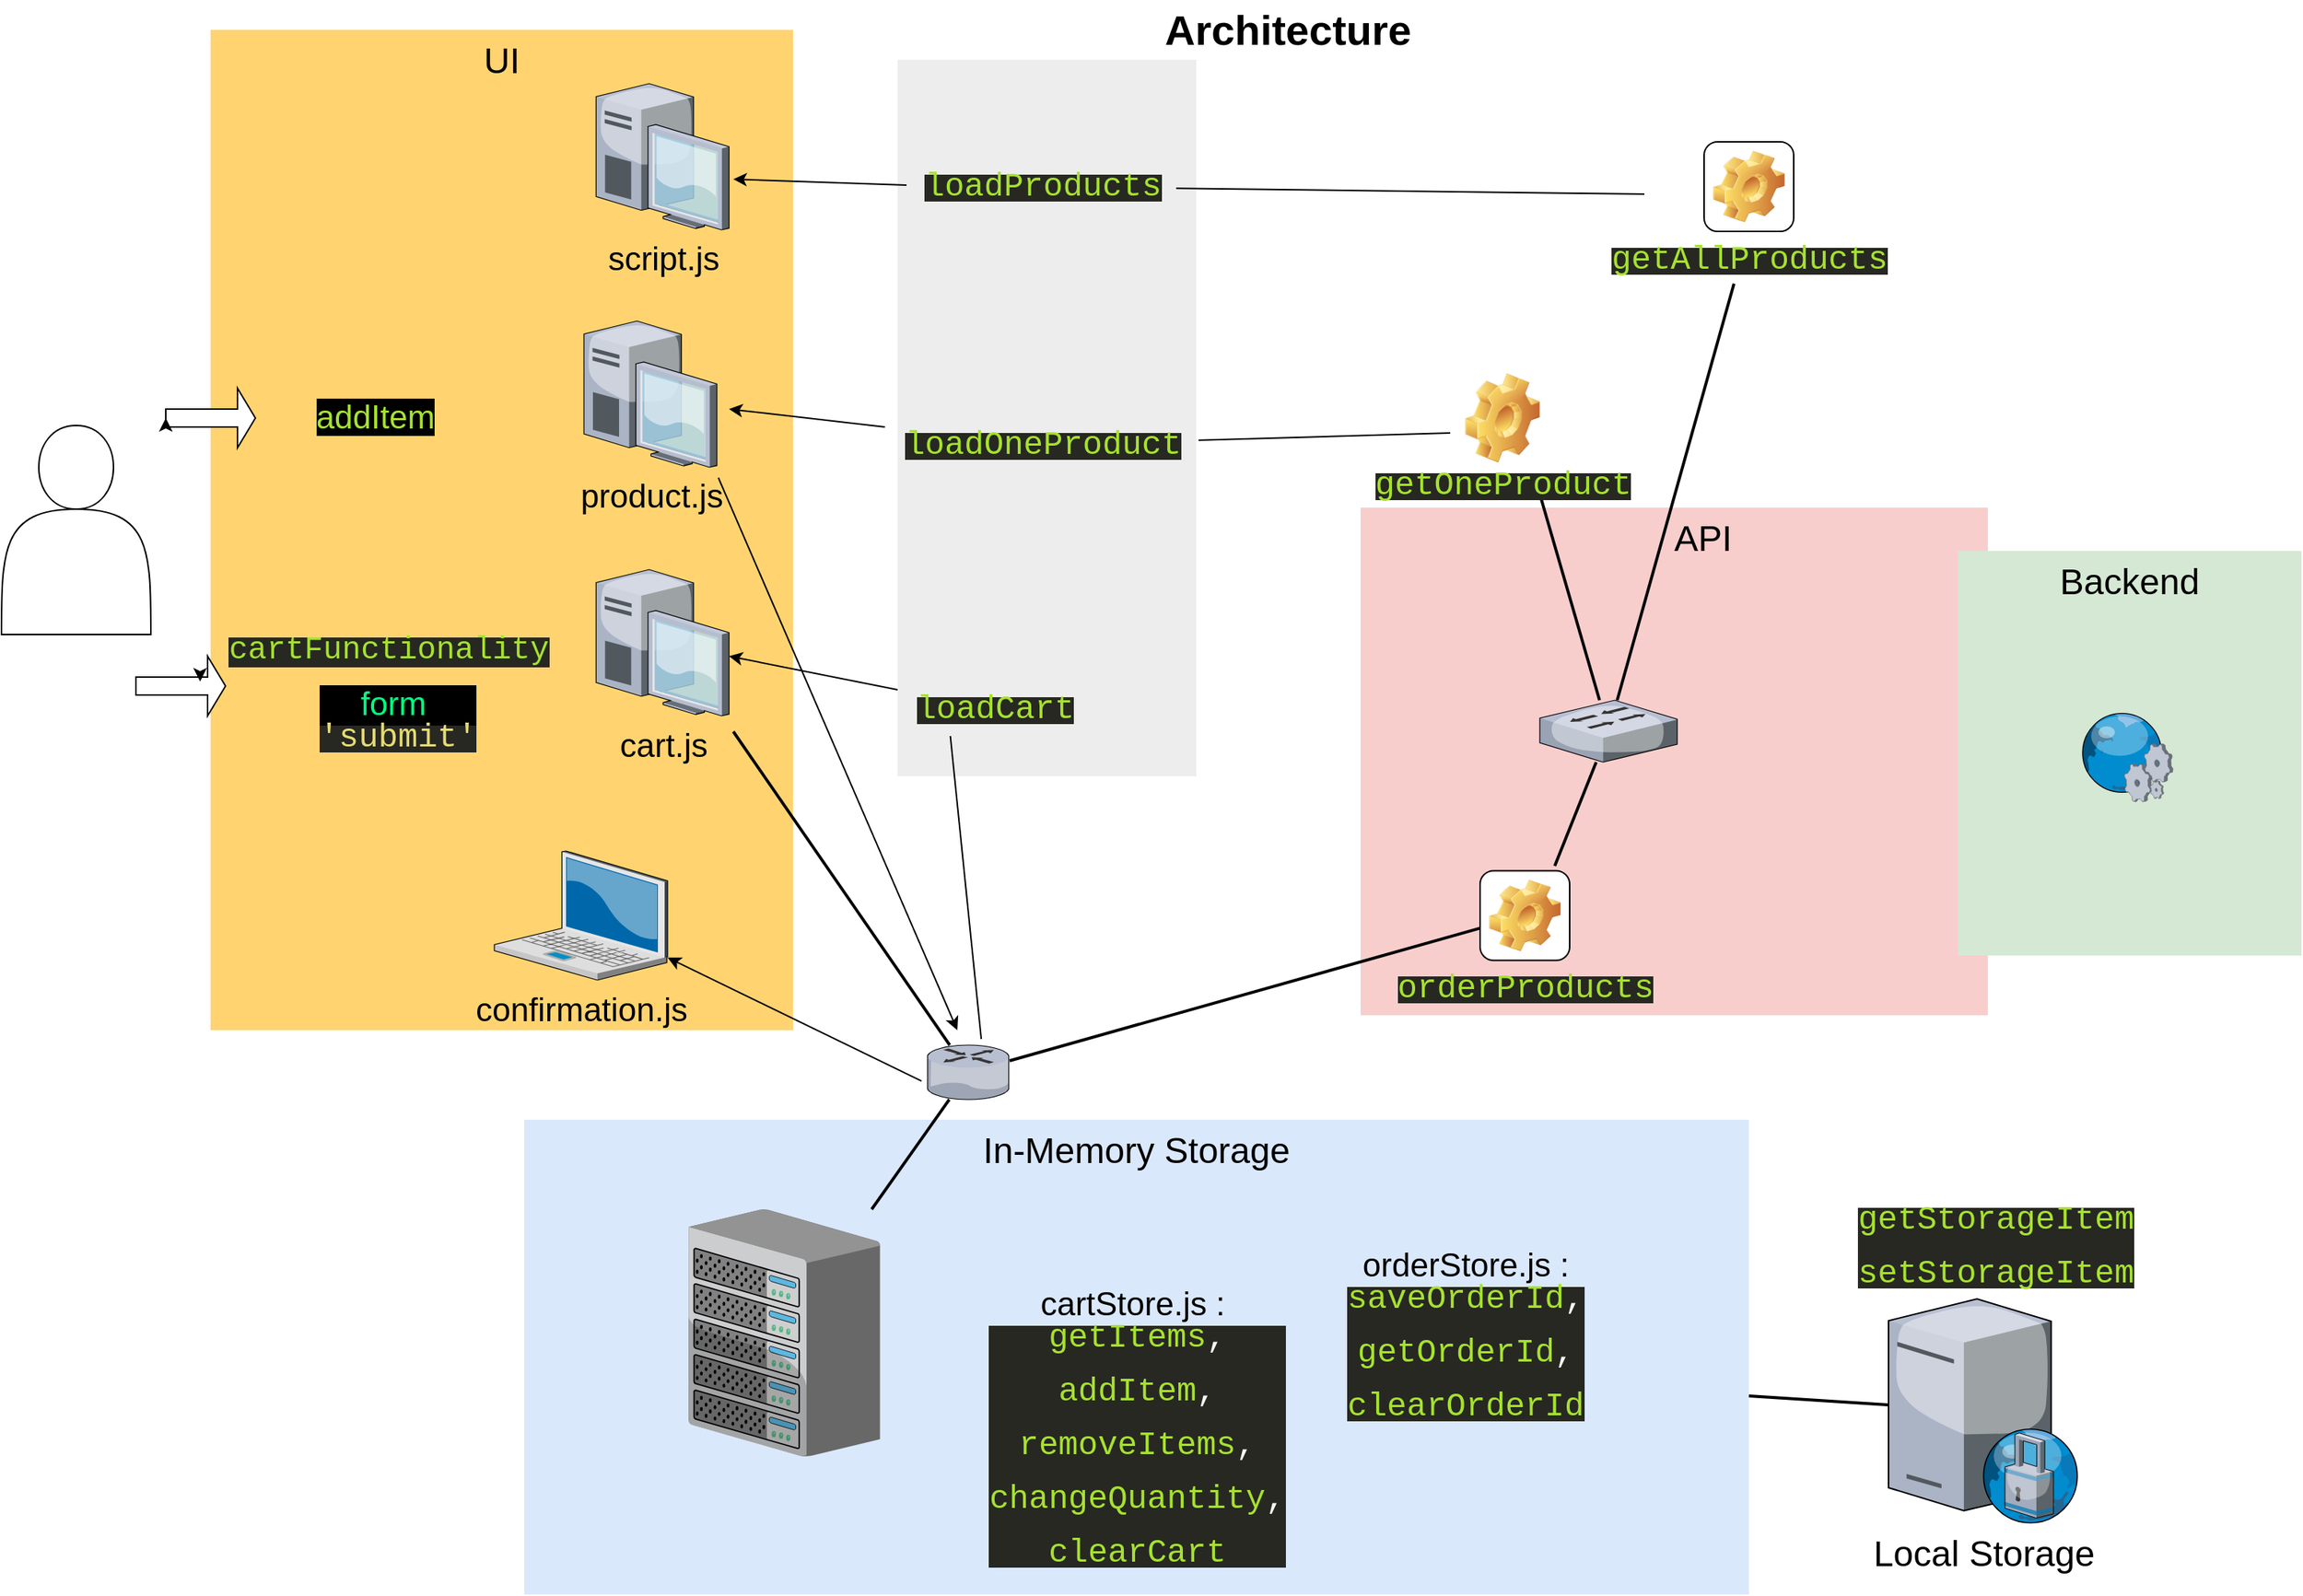 <mxfile version="20.0.4" type="github">
  <diagram name="Page-1" id="e3a06f82-3646-2815-327d-82caf3d4e204">
    <mxGraphModel dx="1906" dy="1137" grid="1" gridSize="10" guides="1" tooltips="1" connect="1" arrows="1" fold="1" page="1" pageScale="1.5" pageWidth="1169" pageHeight="826" background="none" math="0" shadow="0">
      <root>
        <mxCell id="0" style=";html=1;" />
        <mxCell id="1" style=";html=1;" parent="0" />
        <mxCell id="6a7d8f32e03d9370-61" value="&lt;div style=&quot;font-size: 24px;&quot; align=&quot;center&quot;&gt;&lt;font style=&quot;font-size: 24px;&quot;&gt;&amp;nbsp;&amp;nbsp;&amp;nbsp;&amp;nbsp;&amp;nbsp; API&lt;/font&gt;&lt;/div&gt;" style="whiteSpace=wrap;html=1;fillColor=#f8cecc;fontSize=14;strokeColor=none;verticalAlign=top;align=center;" parent="1" vertex="1">
          <mxGeometry x="1000" y="440" width="420" height="340" as="geometry" />
        </mxCell>
        <mxCell id="6a7d8f32e03d9370-60" value="&lt;font style=&quot;font-size: 24px;&quot;&gt;Backend&lt;/font&gt;" style="whiteSpace=wrap;html=1;fillColor=#d5e8d4;fontSize=14;strokeColor=none;verticalAlign=top;" parent="1" vertex="1">
          <mxGeometry x="1400" y="469" width="230" height="271" as="geometry" />
        </mxCell>
        <mxCell id="6a7d8f32e03d9370-59" value="" style="whiteSpace=wrap;html=1;fillColor=#EDEDED;fontSize=14;strokeColor=none;verticalAlign=top;" parent="1" vertex="1">
          <mxGeometry x="690" y="140" width="200" height="480" as="geometry" />
        </mxCell>
        <mxCell id="6a7d8f32e03d9370-58" value="&lt;font style=&quot;font-size: 24px;&quot;&gt;In-Memory Storage&lt;/font&gt;" style="whiteSpace=wrap;html=1;fillColor=#dae8fc;fontSize=14;strokeColor=none;verticalAlign=top;" parent="1" vertex="1">
          <mxGeometry x="440" y="850" width="820" height="318" as="geometry" />
        </mxCell>
        <mxCell id="6a7d8f32e03d9370-57" value="&lt;font style=&quot;font-size: 24px;&quot;&gt;UI&lt;/font&gt;" style="whiteSpace=wrap;html=1;fillColor=#FFD470;gradientColor=none;fontSize=14;strokeColor=none;verticalAlign=top;" parent="1" vertex="1">
          <mxGeometry x="230" y="120" width="390" height="670" as="geometry" />
        </mxCell>
        <mxCell id="6a7d8f32e03d9370-2" value="&lt;div style=&quot;font-size: 22px;&quot;&gt;&lt;font style=&quot;font-size: 22px;&quot;&gt;confirmation.js&lt;/font&gt;&lt;/div&gt;&lt;div style=&quot;font-size: 22px;&quot;&gt;&lt;font style=&quot;font-size: 22px;&quot;&gt;&lt;br&gt;&lt;/font&gt;&lt;/div&gt;" style="verticalLabelPosition=bottom;aspect=fixed;html=1;verticalAlign=top;strokeColor=none;shape=mxgraph.citrix.laptop_2;fillColor=#66B2FF;gradientColor=#0066CC;fontSize=14;" parent="1" vertex="1">
          <mxGeometry x="420.0" y="670" width="116" height="86.5" as="geometry" />
        </mxCell>
        <mxCell id="6a7d8f32e03d9370-3" value="&lt;div style=&quot;font-size: 22px;&quot;&gt;&lt;font style=&quot;font-size: 22px;&quot;&gt;cart.js&lt;/font&gt;&lt;/div&gt;&lt;div style=&quot;font-size: 22px;&quot;&gt;&lt;font style=&quot;font-size: 22px;&quot;&gt;&lt;br&gt;&lt;/font&gt;&lt;/div&gt;" style="verticalLabelPosition=bottom;aspect=fixed;html=1;verticalAlign=top;strokeColor=none;shape=mxgraph.citrix.desktop;fillColor=#66B2FF;gradientColor=#0066CC;fontSize=14;" parent="1" vertex="1">
          <mxGeometry x="488.13" y="481.5" width="89" height="98" as="geometry" />
        </mxCell>
        <mxCell id="6a7d8f32e03d9370-4" value="&lt;font style=&quot;font-size: 22px;&quot;&gt;product.js&lt;/font&gt;" style="verticalLabelPosition=bottom;aspect=fixed;html=1;verticalAlign=top;strokeColor=none;shape=mxgraph.citrix.desktop;fillColor=#66B2FF;gradientColor=#0066CC;fontSize=14;" parent="1" vertex="1">
          <mxGeometry x="480.0" y="315.0" width="89" height="98" as="geometry" />
        </mxCell>
        <mxCell id="6a7d8f32e03d9370-5" value="&lt;div style=&quot;font-size: 22px;&quot;&gt;&lt;font style=&quot;font-size: 22px;&quot;&gt;script.js&lt;/font&gt;&lt;/div&gt;&lt;div style=&quot;font-size: 22px;&quot;&gt;&lt;font style=&quot;font-size: 22px;&quot;&gt;&lt;br&gt;&lt;/font&gt;&lt;/div&gt;" style="verticalLabelPosition=bottom;aspect=fixed;html=1;verticalAlign=top;strokeColor=none;shape=mxgraph.citrix.desktop;fillColor=#66B2FF;gradientColor=#0066CC;fontSize=14;" parent="1" vertex="1">
          <mxGeometry x="488.13" y="156.0" width="89" height="98" as="geometry" />
        </mxCell>
        <mxCell id="6a7d8f32e03d9370-50" style="edgeStyle=none;rounded=0;html=1;startSize=10;endSize=10;jettySize=auto;orthogonalLoop=1;fontSize=14;endArrow=none;endFill=0;strokeWidth=2;" parent="1" source="6a7d8f32e03d9370-13" target="6a7d8f32e03d9370-16" edge="1">
          <mxGeometry relative="1" as="geometry" />
        </mxCell>
        <mxCell id="6a7d8f32e03d9370-52" style="edgeStyle=none;rounded=0;html=1;startSize=10;endSize=10;jettySize=auto;orthogonalLoop=1;fontSize=14;endArrow=none;endFill=0;strokeWidth=2;" parent="1" source="6a7d8f32e03d9370-13" target="FL383yq4-wWLopZVGl7P-5" edge="1">
          <mxGeometry relative="1" as="geometry">
            <mxPoint x="1070" y="730.381" as="targetPoint" />
          </mxGeometry>
        </mxCell>
        <mxCell id="6a7d8f32e03d9370-56" style="edgeStyle=none;rounded=0;html=1;startSize=10;endSize=10;jettySize=auto;orthogonalLoop=1;fontSize=14;endArrow=none;endFill=0;strokeWidth=2;" parent="1" source="6a7d8f32e03d9370-58" target="6a7d8f32e03d9370-25" edge="1">
          <mxGeometry relative="1" as="geometry">
            <mxPoint x="1000" y="650" as="sourcePoint" />
            <Array as="points" />
          </mxGeometry>
        </mxCell>
        <mxCell id="6a7d8f32e03d9370-13" value="" style="verticalLabelPosition=bottom;aspect=fixed;html=1;verticalAlign=top;strokeColor=none;shape=mxgraph.citrix.router;fillColor=#66B2FF;gradientColor=#0066CC;fontSize=14;" parent="1" vertex="1">
          <mxGeometry x="710" y="800" width="55" height="36.5" as="geometry" />
        </mxCell>
        <mxCell id="6a7d8f32e03d9370-16" value="" style="verticalLabelPosition=bottom;aspect=fixed;html=1;verticalAlign=top;strokeColor=none;shape=mxgraph.citrix.chassis;fillColor=#66B2FF;gradientColor=#0066CC;fontSize=14;" parent="1" vertex="1">
          <mxGeometry x="550" y="910" width="128.25" height="165.56" as="geometry" />
        </mxCell>
        <mxCell id="6a7d8f32e03d9370-46" style="edgeStyle=none;rounded=0;html=1;startSize=10;endSize=10;jettySize=auto;orthogonalLoop=1;fontSize=14;endArrow=none;endFill=0;strokeWidth=2;" parent="1" target="6a7d8f32e03d9370-13" edge="1">
          <mxGeometry relative="1" as="geometry">
            <mxPoint x="580" y="590" as="sourcePoint" />
          </mxGeometry>
        </mxCell>
        <mxCell id="6a7d8f32e03d9370-25" value="&lt;font style=&quot;font-size: 24px;&quot;&gt;Local Storage&lt;/font&gt;" style="verticalLabelPosition=bottom;aspect=fixed;html=1;verticalAlign=top;strokeColor=none;shape=mxgraph.citrix.proxy_server;fillColor=#66B2FF;gradientColor=#0066CC;fontSize=14;" parent="1" vertex="1">
          <mxGeometry x="1353.5" y="970" width="127.5" height="150" as="geometry" />
        </mxCell>
        <mxCell id="6a7d8f32e03d9370-53" style="edgeStyle=none;rounded=0;html=1;startSize=10;endSize=10;jettySize=auto;orthogonalLoop=1;fontSize=14;endArrow=none;endFill=0;strokeWidth=2;" parent="1" source="6a7d8f32e03d9370-26" edge="1">
          <mxGeometry relative="1" as="geometry">
            <mxPoint x="1130" y="680" as="targetPoint" />
          </mxGeometry>
        </mxCell>
        <mxCell id="6a7d8f32e03d9370-54" style="edgeStyle=none;rounded=0;html=1;startSize=10;endSize=10;jettySize=auto;orthogonalLoop=1;fontSize=14;endArrow=none;endFill=0;strokeWidth=2;" parent="1" source="6a7d8f32e03d9370-26" edge="1">
          <mxGeometry relative="1" as="geometry">
            <mxPoint x="1120" y="431" as="targetPoint" />
          </mxGeometry>
        </mxCell>
        <mxCell id="6a7d8f32e03d9370-55" style="edgeStyle=none;rounded=0;html=1;startSize=10;endSize=10;jettySize=auto;orthogonalLoop=1;fontSize=14;endArrow=none;endFill=0;strokeWidth=2;" parent="1" source="6a7d8f32e03d9370-26" edge="1">
          <mxGeometry relative="1" as="geometry">
            <mxPoint x="1250" y="290" as="targetPoint" />
          </mxGeometry>
        </mxCell>
        <mxCell id="6a7d8f32e03d9370-26" value="" style="verticalLabelPosition=bottom;aspect=fixed;html=1;verticalAlign=top;strokeColor=none;shape=mxgraph.citrix.switch;fillColor=#66B2FF;gradientColor=#0066CC;fontSize=14;" parent="1" vertex="1">
          <mxGeometry x="1120" y="569" width="92" height="41.5" as="geometry" />
        </mxCell>
        <mxCell id="6a7d8f32e03d9370-30" value="" style="verticalLabelPosition=bottom;aspect=fixed;html=1;verticalAlign=top;strokeColor=none;shape=mxgraph.citrix.web_service;fillColor=#66B2FF;gradientColor=#0066CC;fontSize=14;" parent="1" vertex="1">
          <mxGeometry x="1481" y="577" width="63" height="60" as="geometry" />
        </mxCell>
        <mxCell id="6a7d8f32e03d9370-62" value="&lt;font style=&quot;font-size: 28px;&quot;&gt;Architecture&lt;/font&gt;" style="text;strokeColor=none;fillColor=none;html=1;fontSize=24;fontStyle=1;verticalAlign=middle;align=center;" parent="1" vertex="1">
          <mxGeometry x="520" y="100" width="861" height="40" as="geometry" />
        </mxCell>
        <mxCell id="6Yvv3iXmR4id-OeGxSdJ-9" style="edgeStyle=orthogonalEdgeStyle;rounded=0;orthogonalLoop=1;jettySize=auto;html=1;exitX=0.5;exitY=1;exitDx=0;exitDy=0;" parent="1" source="6a7d8f32e03d9370-59" target="6a7d8f32e03d9370-59" edge="1">
          <mxGeometry relative="1" as="geometry" />
        </mxCell>
        <mxCell id="6Yvv3iXmR4id-OeGxSdJ-14" value="&lt;font style=&quot;font-size: 22px;&quot;&gt;cartStore.js :&amp;nbsp; &lt;/font&gt;&lt;div style=&quot;color: rgb(248, 248, 242); background-color: rgb(39, 40, 34); font-family: Menlo, Monaco, &amp;quot;Courier New&amp;quot;, monospace; font-weight: normal; line-height: 18px;&quot;&gt;&lt;div&gt;&lt;font style=&quot;font-size: 22px;&quot;&gt;&lt;span style=&quot;color: #a6e22e;&quot;&gt;getItems&lt;/span&gt;&lt;span style=&quot;color: #f8f8f2;&quot;&gt;,&lt;br&gt;&lt;br&gt;&lt;/span&gt;&lt;/font&gt;&lt;/div&gt;&lt;div&gt;&lt;font style=&quot;font-size: 22px;&quot;&gt;&lt;span style=&quot;color: #f8f8f2;&quot;&gt;  &lt;/span&gt;&lt;span style=&quot;color: #a6e22e;&quot;&gt;addItem&lt;/span&gt;&lt;span style=&quot;color: #f8f8f2;&quot;&gt;,&lt;br&gt;&lt;br&gt;&lt;/span&gt;&lt;/font&gt;&lt;/div&gt;&lt;div&gt;&lt;font style=&quot;font-size: 22px;&quot;&gt;&lt;span style=&quot;color: #f8f8f2;&quot;&gt;  &lt;/span&gt;&lt;span style=&quot;color: #a6e22e;&quot;&gt;removeItems&lt;/span&gt;&lt;span style=&quot;color: #f8f8f2;&quot;&gt;,&lt;br&gt;&lt;br&gt;&lt;/span&gt;&lt;/font&gt;&lt;/div&gt;&lt;div&gt;&lt;font style=&quot;font-size: 22px;&quot;&gt;&lt;span style=&quot;color: #f8f8f2;&quot;&gt;  &lt;/span&gt;&lt;span style=&quot;color: #a6e22e;&quot;&gt;changeQuantity&lt;/span&gt;&lt;span style=&quot;color: #f8f8f2;&quot;&gt;,&lt;br&gt;&lt;br&gt;&lt;/span&gt;&lt;/font&gt;&lt;/div&gt;&lt;div&gt;&lt;font style=&quot;font-size: 22px;&quot;&gt;&lt;span style=&quot;color: #f8f8f2;&quot;&gt;  &lt;/span&gt;&lt;span style=&quot;color: rgb(166, 226, 46);&quot;&gt;clearCart&lt;/span&gt;&lt;/font&gt;&lt;/div&gt;&lt;/div&gt;" style="text;html=1;resizable=0;autosize=1;align=center;verticalAlign=middle;points=[];fillColor=none;strokeColor=none;rounded=0;fontSize=22;" parent="1" vertex="1">
          <mxGeometry x="740" y="955" width="220" height="200" as="geometry" />
        </mxCell>
        <mxCell id="6Yvv3iXmR4id-OeGxSdJ-15" value="&lt;font style=&quot;font-size: 22px;&quot;&gt;orderStore.js :&lt;br&gt;&lt;/font&gt;&lt;div style=&quot;color: rgb(248, 248, 242); background-color: rgb(39, 40, 34); font-family: Menlo, Monaco, &amp;quot;Courier New&amp;quot;, monospace; font-weight: normal; line-height: 18px;&quot;&gt;&lt;div&gt;&lt;font style=&quot;font-size: 22px;&quot;&gt;&lt;span style=&quot;color: #a6e22e;&quot;&gt;saveOrderId&lt;/span&gt;&lt;span style=&quot;color: #f8f8f2;&quot;&gt;,&lt;br&gt;&lt;br&gt;&lt;/span&gt;&lt;/font&gt;&lt;/div&gt;&lt;div&gt;&lt;font style=&quot;font-size: 22px;&quot;&gt;&lt;span style=&quot;color: #f8f8f2;&quot;&gt;  &lt;/span&gt;&lt;span style=&quot;color: #a6e22e;&quot;&gt;getOrderId&lt;/span&gt;&lt;span style=&quot;color: #f8f8f2;&quot;&gt;,&lt;br&gt;&lt;br&gt;&lt;/span&gt;&lt;/font&gt;&lt;/div&gt;&lt;div&gt;&lt;font style=&quot;font-size: 22px;&quot;&gt;&lt;span style=&quot;color: #f8f8f2;&quot;&gt;  &lt;/span&gt;&lt;span style=&quot;color: #a6e22e;&quot;&gt;clearOrderId&lt;/span&gt;&lt;/font&gt;&lt;/div&gt;&lt;/div&gt;" style="text;html=1;resizable=0;autosize=1;align=center;verticalAlign=middle;points=[];fillColor=none;strokeColor=none;rounded=0;fontSize=22;" parent="1" vertex="1">
          <mxGeometry x="980" y="927.78" width="180" height="130" as="geometry" />
        </mxCell>
        <mxCell id="6Yvv3iXmR4id-OeGxSdJ-16" value="&lt;span style=&quot;background-color: rgb(0, 0, 0);&quot;&gt;&lt;font style=&quot;font-size: 22px;&quot;&gt;&lt;span style=&quot;color: #a6e22e;&quot;&gt;addItem&lt;/span&gt;&lt;/font&gt;&lt;/span&gt;" style="text;html=1;resizable=0;autosize=1;align=center;verticalAlign=middle;points=[];fillColor=none;strokeColor=none;rounded=0;fontSize=22;" parent="1" vertex="1">
          <mxGeometry x="290" y="360" width="100" height="40" as="geometry" />
        </mxCell>
        <mxCell id="6Yvv3iXmR4id-OeGxSdJ-17" value="" style="shape=actor;whiteSpace=wrap;html=1;labelBackgroundColor=#000000;fontSize=22;" parent="1" vertex="1">
          <mxGeometry x="90" y="385" width="100" height="140" as="geometry" />
        </mxCell>
        <mxCell id="6Yvv3iXmR4id-OeGxSdJ-18" value="" style="shape=singleArrow;whiteSpace=wrap;html=1;labelBackgroundColor=#000000;fontSize=22;" parent="1" vertex="1">
          <mxGeometry x="200" y="360" width="60" height="40" as="geometry" />
        </mxCell>
        <mxCell id="6Yvv3iXmR4id-OeGxSdJ-19" value="&lt;div style=&quot;color: rgb(248, 248, 242); background-color: rgb(39, 40, 34); font-family: Menlo, Monaco, &amp;quot;Courier New&amp;quot;, monospace; font-weight: normal; font-size: 12px; line-height: 18px;&quot;&gt;&lt;div&gt;&lt;span style=&quot;color: rgb(166, 226, 46); font-size: 21px;&quot;&gt;cartFunctionality&lt;/span&gt;&lt;/div&gt;&lt;/div&gt;" style="text;html=1;resizable=0;autosize=1;align=center;verticalAlign=middle;points=[];fillColor=none;strokeColor=none;rounded=0;labelBackgroundColor=#000000;fontSize=22;" parent="1" vertex="1">
          <mxGeometry x="228.5" y="520.5" width="240" height="30" as="geometry" />
        </mxCell>
        <mxCell id="6Yvv3iXmR4id-OeGxSdJ-20" value="" style="shape=singleArrow;whiteSpace=wrap;html=1;labelBackgroundColor=#000000;fontSize=22;" parent="1" vertex="1">
          <mxGeometry x="180" y="539.5" width="60" height="40" as="geometry" />
        </mxCell>
        <mxCell id="6Yvv3iXmR4id-OeGxSdJ-21" style="edgeStyle=orthogonalEdgeStyle;rounded=0;orthogonalLoop=1;jettySize=auto;html=1;exitX=0;exitY=0;exitDx=24;exitDy=26;exitPerimeter=0;entryX=0;entryY=0.5;entryDx=0;entryDy=0;entryPerimeter=0;fontSize=21;" parent="1" source="6Yvv3iXmR4id-OeGxSdJ-18" target="6Yvv3iXmR4id-OeGxSdJ-18" edge="1">
          <mxGeometry relative="1" as="geometry" />
        </mxCell>
        <mxCell id="6Yvv3iXmR4id-OeGxSdJ-23" value="&lt;font style=&quot;font-size: 22px;&quot; color=&quot;#00FF80&quot;&gt;form&amp;nbsp; &lt;/font&gt;&lt;font style=&quot;font-size: 22px;&quot;&gt;&lt;br&gt;&lt;/font&gt;&lt;div style=&quot;color: rgb(248, 248, 242); background-color: rgb(39, 40, 34); font-family: Menlo, Monaco, &amp;quot;Courier New&amp;quot;, monospace; font-weight: normal; line-height: 18px;&quot;&gt;&lt;div&gt;&lt;font style=&quot;font-size: 22px;&quot;&gt;&lt;span style=&quot;color: #e6db74;&quot;&gt;&#39;submit&#39;&lt;/span&gt;&lt;/font&gt;&lt;/div&gt;&lt;/div&gt;&lt;font style=&quot;font-size: 22px;&quot; color=&quot;#00FF80&quot;&gt;&lt;/font&gt;" style="text;html=1;resizable=0;autosize=1;align=center;verticalAlign=middle;points=[];fillColor=none;strokeColor=none;rounded=0;labelBackgroundColor=#000000;fontSize=22;" parent="1" vertex="1">
          <mxGeometry x="290" y="550.5" width="130" height="60" as="geometry" />
        </mxCell>
        <mxCell id="6Yvv3iXmR4id-OeGxSdJ-25" value="" style="endArrow=classic;html=1;rounded=0;fontSize=22;fontColor=#00FF80;exitX=-0.073;exitY=0.658;exitDx=0;exitDy=0;exitPerimeter=0;" parent="1" source="6a7d8f32e03d9370-13" target="6a7d8f32e03d9370-2" edge="1">
          <mxGeometry width="50" height="50" relative="1" as="geometry">
            <mxPoint x="530" y="860" as="sourcePoint" />
            <mxPoint x="450" y="800" as="targetPoint" />
          </mxGeometry>
        </mxCell>
        <mxCell id="6Yvv3iXmR4id-OeGxSdJ-26" style="edgeStyle=orthogonalEdgeStyle;rounded=0;orthogonalLoop=1;jettySize=auto;html=1;exitX=0;exitY=0;exitDx=24;exitDy=14;exitPerimeter=0;entryX=0.717;entryY=0.425;entryDx=0;entryDy=0;entryPerimeter=0;fontSize=22;fontColor=#00FF80;" parent="1" source="6Yvv3iXmR4id-OeGxSdJ-20" target="6Yvv3iXmR4id-OeGxSdJ-20" edge="1">
          <mxGeometry relative="1" as="geometry" />
        </mxCell>
        <mxCell id="6Yvv3iXmR4id-OeGxSdJ-27" value="&lt;div style=&quot;color: rgb(248, 248, 242); background-color: rgb(39, 40, 34); font-family: Menlo, Monaco, &amp;quot;Courier New&amp;quot;, monospace; font-weight: normal; line-height: 18px;&quot;&gt;&lt;div&gt;&lt;font style=&quot;font-size: 22px;&quot;&gt;&lt;span style=&quot;color: #a6e22e;&quot;&gt;getStorageItem&lt;br&gt;&lt;/span&gt;&lt;/font&gt;&lt;div style=&quot;color: rgb(248, 248, 242); background-color: rgb(39, 40, 34); font-family: Menlo, Monaco, &amp;quot;Courier New&amp;quot;, monospace; font-weight: normal; line-height: 18px;&quot;&gt;&lt;div&gt;&lt;font style=&quot;font-size: 22px;&quot;&gt;&lt;span style=&quot;color: #a6e22e;&quot;&gt;&lt;br&gt;setStorageItem&lt;/span&gt;&lt;/font&gt;&lt;/div&gt;&lt;/div&gt;&lt;font style=&quot;font-size: 22px;&quot;&gt;&lt;span style=&quot;color: #a6e22e;&quot;&gt;&lt;/span&gt;&lt;/font&gt;&lt;/div&gt;&lt;/div&gt;" style="text;html=1;align=center;verticalAlign=middle;resizable=0;points=[];autosize=1;strokeColor=none;fillColor=none;fontSize=22;fontColor=#00FF80;" parent="1" vertex="1">
          <mxGeometry x="1320" y="900" width="210" height="70" as="geometry" />
        </mxCell>
        <mxCell id="6Yvv3iXmR4id-OeGxSdJ-28" value="" style="endArrow=classic;html=1;rounded=0;fontSize=22;fontColor=#00FF80;exitX=-0.003;exitY=0.467;exitDx=0;exitDy=0;exitPerimeter=0;" parent="1" source="bnhZf3ukg1OSAdI4wHLO-3" edge="1">
          <mxGeometry width="50" height="50" relative="1" as="geometry">
            <mxPoint x="756" y="225.006" as="sourcePoint" />
            <mxPoint x="580" y="220" as="targetPoint" />
          </mxGeometry>
        </mxCell>
        <mxCell id="6Yvv3iXmR4id-OeGxSdJ-29" value="" style="endArrow=classic;html=1;rounded=0;fontSize=22;fontColor=#00FF80;" parent="1" source="bnhZf3ukg1OSAdI4wHLO-2" edge="1">
          <mxGeometry width="50" height="50" relative="1" as="geometry">
            <mxPoint x="753.13" y="379.006" as="sourcePoint" />
            <mxPoint x="577.13" y="374" as="targetPoint" />
          </mxGeometry>
        </mxCell>
        <mxCell id="6Yvv3iXmR4id-OeGxSdJ-30" value="" style="endArrow=classic;html=1;rounded=0;fontSize=22;fontColor=#00FF80;" parent="1" source="bnhZf3ukg1OSAdI4wHLO-1" edge="1">
          <mxGeometry width="50" height="50" relative="1" as="geometry">
            <mxPoint x="711.975" y="567.983" as="sourcePoint" />
            <mxPoint x="577.13" y="539.5" as="targetPoint" />
          </mxGeometry>
        </mxCell>
        <mxCell id="6Yvv3iXmR4id-OeGxSdJ-33" value="" style="endArrow=none;html=1;rounded=0;fontSize=22;fontColor=#00FF80;" parent="1" target="bnhZf3ukg1OSAdI4wHLO-3" edge="1">
          <mxGeometry width="50" height="50" relative="1" as="geometry">
            <mxPoint x="1190" y="230" as="sourcePoint" />
            <mxPoint x="831.975" y="230.958" as="targetPoint" />
          </mxGeometry>
        </mxCell>
        <mxCell id="6Yvv3iXmR4id-OeGxSdJ-34" value="" style="endArrow=none;html=1;rounded=0;fontSize=22;fontColor=#00FF80;" parent="1" target="bnhZf3ukg1OSAdI4wHLO-2" edge="1">
          <mxGeometry width="50" height="50" relative="1" as="geometry">
            <mxPoint x="1060" y="390" as="sourcePoint" />
            <mxPoint x="834" y="380.476" as="targetPoint" />
          </mxGeometry>
        </mxCell>
        <mxCell id="6Yvv3iXmR4id-OeGxSdJ-35" value="" style="endArrow=none;html=1;rounded=0;fontSize=22;fontColor=#00FF80;exitX=0.655;exitY=-0.11;exitDx=0;exitDy=0;exitPerimeter=0;" parent="1" source="6a7d8f32e03d9370-13" edge="1">
          <mxGeometry width="50" height="50" relative="1" as="geometry">
            <mxPoint x="850" y="680" as="sourcePoint" />
            <mxPoint x="725.323" y="593" as="targetPoint" />
          </mxGeometry>
        </mxCell>
        <mxCell id="6Yvv3iXmR4id-OeGxSdJ-36" value="" style="endArrow=classic;html=1;rounded=0;fontSize=22;fontColor=#00FF80;" parent="1" edge="1">
          <mxGeometry width="50" height="50" relative="1" as="geometry">
            <mxPoint x="570" y="420" as="sourcePoint" />
            <mxPoint x="730" y="790" as="targetPoint" />
          </mxGeometry>
        </mxCell>
        <mxCell id="bnhZf3ukg1OSAdI4wHLO-1" value="&lt;div style=&quot;color: rgb(248, 248, 242); background-color: rgb(39, 40, 34); font-family: Menlo, Monaco, &amp;quot;Courier New&amp;quot;, monospace; font-weight: normal; line-height: 18px; font-size: 22px;&quot;&gt;&lt;div&gt;&lt;font style=&quot;font-size: 22px;&quot;&gt;&lt;span style=&quot;color: #a6e22e;&quot;&gt;loadCart&lt;/span&gt;&lt;/font&gt;&lt;/div&gt;&lt;/div&gt;" style="text;html=1;resizable=0;autosize=1;align=center;verticalAlign=middle;points=[];fillColor=none;strokeColor=none;rounded=0;" parent="1" vertex="1">
          <mxGeometry x="690" y="560" width="130" height="30" as="geometry" />
        </mxCell>
        <mxCell id="bnhZf3ukg1OSAdI4wHLO-2" value="&lt;div style=&quot;color: rgb(248, 248, 242); background-color: rgb(39, 40, 34); font-family: Menlo, Monaco, &amp;quot;Courier New&amp;quot;, monospace; font-weight: normal; line-height: 18px; font-size: 22px;&quot;&gt;&lt;div&gt;&lt;font style=&quot;font-size: 22px;&quot;&gt;&lt;span style=&quot;color: #a6e22e;&quot;&gt;loadOneProduct&lt;/span&gt;&lt;/font&gt;&lt;/div&gt;&lt;/div&gt;" style="text;html=1;resizable=0;autosize=1;align=center;verticalAlign=middle;points=[];fillColor=none;strokeColor=none;rounded=0;" parent="1" vertex="1">
          <mxGeometry x="681.5" y="383" width="210" height="30" as="geometry" />
        </mxCell>
        <mxCell id="bnhZf3ukg1OSAdI4wHLO-3" value="&lt;div style=&quot;color: rgb(248, 248, 242); background-color: rgb(39, 40, 34); font-family: Menlo, Monaco, &amp;quot;Courier New&amp;quot;, monospace; font-weight: normal; line-height: 18px; font-size: 22px;&quot;&gt;&lt;div&gt;&lt;font style=&quot;font-size: 22px;&quot;&gt;&lt;span style=&quot;color: #a6e22e;&quot;&gt;loadProducts&lt;/span&gt;&lt;/font&gt;&lt;/div&gt;&lt;/div&gt;" style="text;html=1;resizable=0;autosize=1;align=center;verticalAlign=middle;points=[];fillColor=none;strokeColor=none;rounded=0;" parent="1" vertex="1">
          <mxGeometry x="696.5" y="210" width="180" height="30" as="geometry" />
        </mxCell>
        <mxCell id="FL383yq4-wWLopZVGl7P-1" value="&lt;div style=&quot;color: rgb(248, 248, 242); background-color: rgb(39, 40, 34); font-family: Menlo, Monaco, &amp;quot;Courier New&amp;quot;, monospace; font-weight: normal; line-height: 18px; font-size: 22px;&quot;&gt;&lt;div&gt;&lt;font style=&quot;font-size: 22px;&quot;&gt;&lt;span style=&quot;color: #a6e22e;&quot;&gt;getOneProduct&lt;/span&gt;&lt;/font&gt;&lt;/div&gt;&lt;/div&gt;" style="shape=image;html=1;verticalLabelPosition=bottom;verticalAlign=top;imageAspect=0;image=img/clipart/Gear_128x128.png" vertex="1" parent="1">
          <mxGeometry x="1070" y="350" width="50" height="60" as="geometry" />
        </mxCell>
        <mxCell id="FL383yq4-wWLopZVGl7P-3" value="&lt;div style=&quot;color: rgb(248, 248, 242); background-color: rgb(39, 40, 34); font-family: Menlo, Monaco, &amp;quot;Courier New&amp;quot;, monospace; font-weight: normal; line-height: 18px; font-size: 22px;&quot;&gt;&lt;div&gt;&lt;font style=&quot;font-size: 22px;&quot;&gt;&lt;span style=&quot;color: #a6e22e;&quot;&gt;getAllProducts&lt;/span&gt;&lt;/font&gt;&lt;/div&gt;&lt;/div&gt;" style="icon;html=1;image=img/clipart/Gear_128x128.png" vertex="1" parent="1">
          <mxGeometry x="1230" y="195" width="60" height="60" as="geometry" />
        </mxCell>
        <mxCell id="FL383yq4-wWLopZVGl7P-5" value="&lt;div style=&quot;color: rgb(248, 248, 242); background-color: rgb(39, 40, 34); font-family: Menlo, Monaco, &amp;quot;Courier New&amp;quot;, monospace; font-weight: normal; line-height: 18px; font-size: 22px;&quot;&gt;&lt;div&gt;&lt;font style=&quot;font-size: 22px;&quot;&gt;&lt;span style=&quot;color: #a6e22e;&quot;&gt;orderProducts&lt;/span&gt;&lt;/font&gt;&lt;/div&gt;&lt;/div&gt;" style="icon;html=1;image=img/clipart/Gear_128x128.png" vertex="1" parent="1">
          <mxGeometry x="1080" y="683.25" width="60" height="60" as="geometry" />
        </mxCell>
      </root>
    </mxGraphModel>
  </diagram>
</mxfile>
